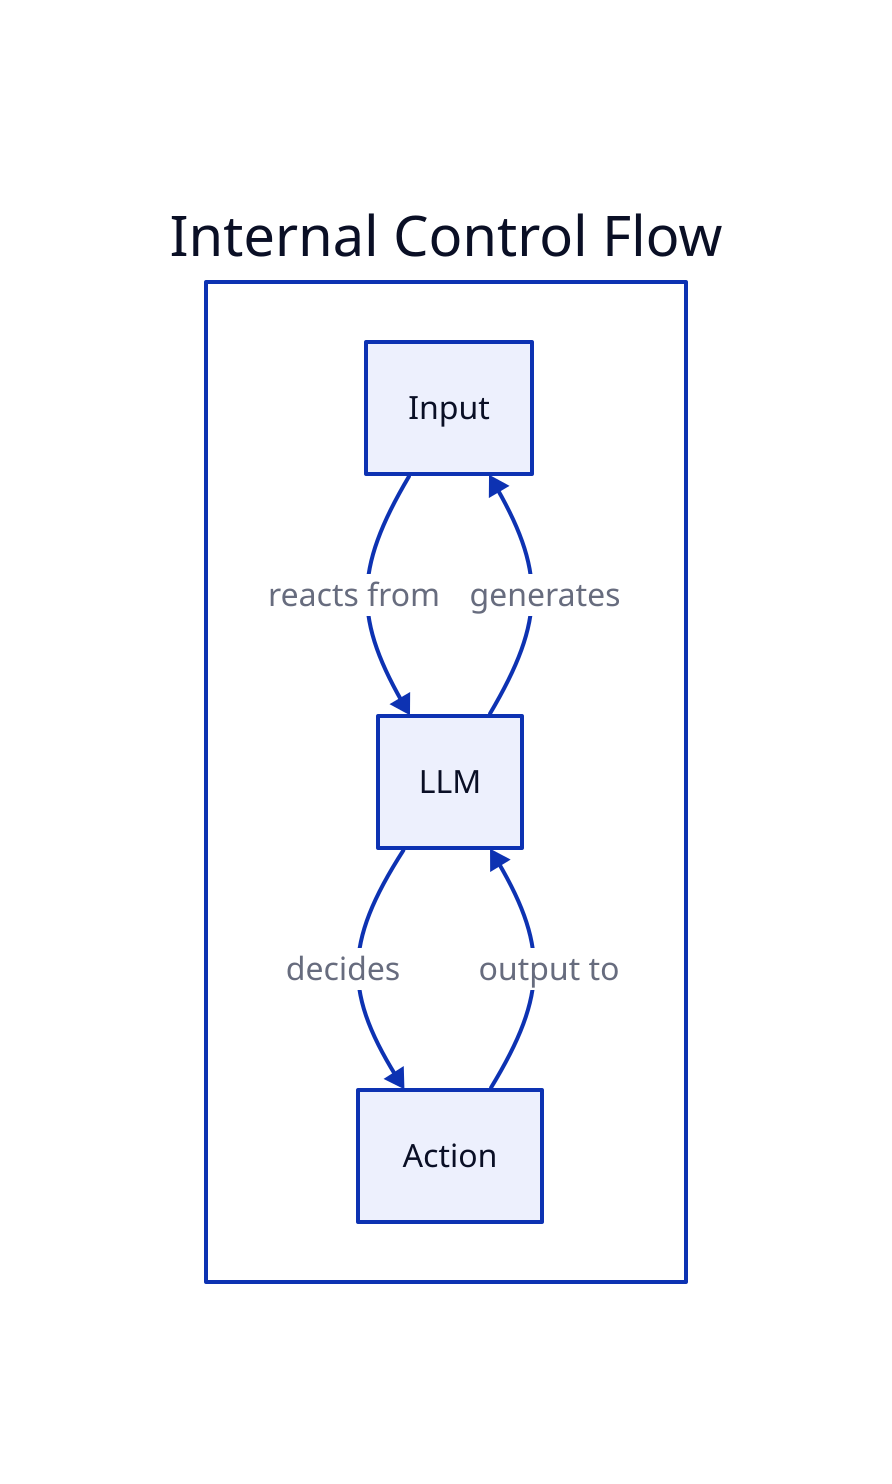 style: {
    fill: transparent
}

Reactive Agent: {
  style.fill: transparent
  shape: rectangle
  Input -> LLM: "reacts from"
  LLM -> Action: "decides"
  Action -> LLM: "output to"
  LLM -> Input: "generates"
  label: "Internal Control Flow"
}
